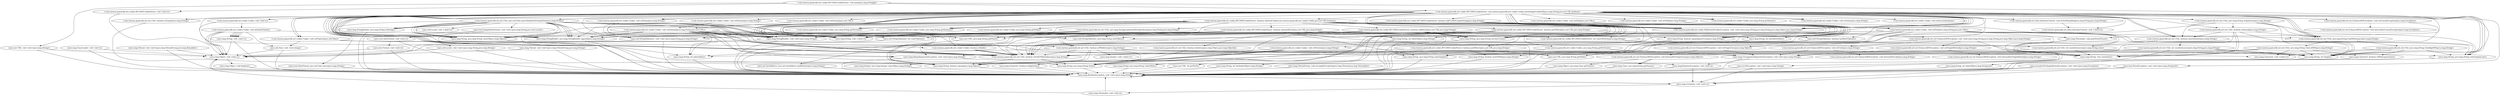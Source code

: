 digraph CallGraph {
"<com.tanwan.gamesdk.net.cookie.RFC2965CookieParser: void main(java.lang.String[])>" -> "<com.tanwan.gamesdk.net.cookie.RFC2965CookieParser: void <init>()>";
"<com.tanwan.gamesdk.net.cookie.RFC2965CookieParser: void main(java.lang.String[])>" -> "<com.tanwan.gamesdk.net.cookie.RFC2965CookieParser: com.tanwan.gamesdk.net.cookie.Cookie parseSingleCookieV0(java.lang.String,java.net.URL,boolean)>";
"<com.tanwan.gamesdk.net.cookie.RFC2965CookieParser: void main(java.lang.String[])>" -> "<java.net.URL: void <init>(java.lang.String)>";
"<java.lang.ThreadGroup: void uncaughtException(java.lang.Thread,java.lang.Throwable)>" -> "<java.lang.RuntimeException: void <init>(java.lang.String)>";
"<java.lang.ClassLoader: void <init>()>" -> "<java.lang.Object: void <init>()>";
"<java.lang.ClassLoader: void <init>()>" -> "<java.lang.RuntimeException: void <init>(java.lang.String)>";
"<java.security.PrivilegedActionException: void <init>(java.lang.Exception)>" -> "<java.lang.Exception: void <init>()>";
"<java.security.PrivilegedActionException: void <init>(java.lang.Exception)>" -> "<java.lang.RuntimeException: void <init>(java.lang.String)>";
"<java.lang.Thread: void <init>(java.lang.ThreadGroup,java.lang.Runnable)>" -> "<java.lang.Object: void <init>()>";
"<java.lang.Thread: void <init>(java.lang.ThreadGroup,java.lang.Runnable)>" -> "<java.lang.RuntimeException: void <init>(java.lang.String)>";
"<java.lang.Thread: void <init>(java.lang.ThreadGroup,java.lang.String)>" -> "<java.lang.Object: void <init>()>";
"<java.lang.Thread: void <init>(java.lang.ThreadGroup,java.lang.String)>" -> "<java.lang.RuntimeException: void <init>(java.lang.String)>";
"<com.tanwan.gamesdk.net.cookie.RFC2965CookieParser: void <init>()>" -> "<java.lang.Object: void <init>()>";
"<com.tanwan.gamesdk.net.cookie.RFC2965CookieParser: com.tanwan.gamesdk.net.cookie.Cookie parseSingleCookieV0(java.lang.String,java.net.URL,boolean)>" -> "<com.tanwan.gamesdk.net.utilss.RuntimeContext: void <clinit>()>";
"<com.tanwan.gamesdk.net.cookie.RFC2965CookieParser: com.tanwan.gamesdk.net.cookie.Cookie parseSingleCookieV0(java.lang.String,java.net.URL,boolean)>" -> "<com.tanwan.gamesdk.net.cookie.RFC2965CookieParser: boolean allowedCookie(com.tanwan.gamesdk.net.cookie.Cookie,java.net.URL,boolean)>";
"<com.tanwan.gamesdk.net.cookie.RFC2965CookieParser: com.tanwan.gamesdk.net.cookie.Cookie parseSingleCookieV0(java.lang.String,java.net.URL,boolean)>" -> "<java.lang.StringBuilder: void <init>(java.lang.String)>";
"<com.tanwan.gamesdk.net.cookie.RFC2965CookieParser: com.tanwan.gamesdk.net.cookie.Cookie parseSingleCookieV0(java.lang.String,java.net.URL,boolean)>" -> "<com.tanwan.gamesdk.net.net.Utils: boolean isNullOrWhiteSpace(java.lang.String)>";
"<com.tanwan.gamesdk.net.cookie.RFC2965CookieParser: com.tanwan.gamesdk.net.cookie.Cookie parseSingleCookieV0(java.lang.String,java.net.URL,boolean)>" -> "<java.text.ParseException: void <init>(java.lang.String,int)>";
"<com.tanwan.gamesdk.net.cookie.RFC2965CookieParser: com.tanwan.gamesdk.net.cookie.Cookie parseSingleCookieV0(java.lang.String,java.net.URL,boolean)>" -> "<com.tanwan.gamesdk.net.cookie.MalformedCookieException: void <init>(java.lang.String,java.lang.String,java.lang.Object,java.lang.String)>";
"<com.tanwan.gamesdk.net.cookie.RFC2965CookieParser: com.tanwan.gamesdk.net.cookie.Cookie parseSingleCookieV0(java.lang.String,java.net.URL,boolean)>" -> "<com.tanwan.gamesdk.net.net.Utils: java.util.Date parseHttpDateStringToDate(java.lang.String)>";
"<com.tanwan.gamesdk.net.cookie.RFC2965CookieParser: com.tanwan.gamesdk.net.cookie.Cookie parseSingleCookieV0(java.lang.String,java.net.URL,boolean)>" -> "<com.tanwan.gamesdk.net.net.Utils: boolean isNullOrWhiteSpace(java.lang.String)>";
"<com.tanwan.gamesdk.net.cookie.RFC2965CookieParser: com.tanwan.gamesdk.net.cookie.Cookie parseSingleCookieV0(java.lang.String,java.net.URL,boolean)>" -> "<com.tanwan.gamesdk.net.net.Utils: boolean isEmpty(java.lang.String)>";
"<com.tanwan.gamesdk.net.cookie.RFC2965CookieParser: com.tanwan.gamesdk.net.cookie.Cookie parseSingleCookieV0(java.lang.String,java.net.URL,boolean)>" -> "<com.tanwan.gamesdk.net.net.Utils: java.lang.String stripQuotes(java.lang.String)>";
"<com.tanwan.gamesdk.net.cookie.RFC2965CookieParser: com.tanwan.gamesdk.net.cookie.Cookie parseSingleCookieV0(java.lang.String,java.net.URL,boolean)>" -> "<com.tanwan.gamesdk.net.net.Utils: boolean isQuoted(java.lang.String)>";
"<com.tanwan.gamesdk.net.cookie.RFC2965CookieParser: com.tanwan.gamesdk.net.cookie.Cookie parseSingleCookieV0(java.lang.String,java.net.URL,boolean)>" -> "<com.tanwan.gamesdk.net.net.Utils: java.lang.String trimWhitespace(java.lang.String)>";
"<com.tanwan.gamesdk.net.cookie.RFC2965CookieParser: com.tanwan.gamesdk.net.cookie.Cookie parseSingleCookieV0(java.lang.String,java.net.URL,boolean)>" -> "<com.tanwan.gamesdk.net.cookie.MalformedCookieException: void <init>(java.lang.String,java.lang.String,java.lang.Object,java.lang.String)>";
"<com.tanwan.gamesdk.net.cookie.RFC2965CookieParser: com.tanwan.gamesdk.net.cookie.Cookie parseSingleCookieV0(java.lang.String,java.net.URL,boolean)>" -> "<com.tanwan.gamesdk.net.net.Utils: boolean isNullOrWhiteSpace(java.lang.String)>";
"<com.tanwan.gamesdk.net.cookie.RFC2965CookieParser: com.tanwan.gamesdk.net.cookie.Cookie parseSingleCookieV0(java.lang.String,java.net.URL,boolean)>" -> "<com.tanwan.gamesdk.net.net.Utils: java.lang.String trimWhitespace(java.lang.String)>";
"<com.tanwan.gamesdk.net.cookie.RFC2965CookieParser: com.tanwan.gamesdk.net.cookie.Cookie parseSingleCookieV0(java.lang.String,java.net.URL,boolean)>" -> "<com.tanwan.gamesdk.net.net.Utils: java.lang.String trimWhitespace(java.lang.String)>";
"<com.tanwan.gamesdk.net.cookie.RFC2965CookieParser: com.tanwan.gamesdk.net.cookie.Cookie parseSingleCookieV0(java.lang.String,java.net.URL,boolean)>" -> "<com.tanwan.gamesdk.net.net.Utils: boolean isNullOrWhiteSpace(java.lang.String)>";
"<com.tanwan.gamesdk.net.cookie.RFC2965CookieParser: com.tanwan.gamesdk.net.cookie.Cookie parseSingleCookieV0(java.lang.String,java.net.URL,boolean)>" -> "<java.lang.StringBuilder: void <init>(java.lang.String)>";
"<com.tanwan.gamesdk.net.cookie.RFC2965CookieParser: com.tanwan.gamesdk.net.cookie.Cookie parseSingleCookieV0(java.lang.String,java.net.URL,boolean)>" -> "<java.lang.String: java.lang.String valueOf(java.lang.Object)>";
"<com.tanwan.gamesdk.net.cookie.RFC2965CookieParser: com.tanwan.gamesdk.net.cookie.Cookie parseSingleCookieV0(java.lang.String,java.net.URL,boolean)>" -> "<com.tanwan.gamesdk.net.net.Utils: boolean matchQuotes(java.lang.String)>";
"<com.tanwan.gamesdk.net.cookie.RFC2965CookieParser: com.tanwan.gamesdk.net.cookie.Cookie parseSingleCookieV0(java.lang.String,java.net.URL,boolean)>" -> "<java.lang.StringBuilder: void <init>(java.lang.String)>";
"<com.tanwan.gamesdk.net.cookie.RFC2965CookieParser: com.tanwan.gamesdk.net.cookie.Cookie parseSingleCookieV0(java.lang.String,java.net.URL,boolean)>" -> "<java.lang.String: java.lang.String valueOf(java.lang.Object)>";
"<com.tanwan.gamesdk.net.cookie.RFC2965CookieParser: com.tanwan.gamesdk.net.cookie.Cookie parseSingleCookieV0(java.lang.String,java.net.URL,boolean)>" -> "<com.tanwan.gamesdk.net.cookie.MalformedCookieException: void <init>(java.lang.String,java.lang.String,java.lang.Object,java.lang.String)>";
"<com.tanwan.gamesdk.net.cookie.RFC2965CookieParser: com.tanwan.gamesdk.net.cookie.Cookie parseSingleCookieV0(java.lang.String,java.net.URL,boolean)>" -> "<com.tanwan.gamesdk.net.cookie.Cookie: void <init>()>";
"<com.tanwan.gamesdk.net.cookie.RFC2965CookieParser: com.tanwan.gamesdk.net.cookie.Cookie parseSingleCookieV0(java.lang.String,java.net.URL,boolean)>" -> "<java.util.StringTokenizer: void <init>(java.lang.String,java.lang.String)>";
"<com.tanwan.gamesdk.net.cookie.RFC2965CookieParser: com.tanwan.gamesdk.net.cookie.Cookie parseSingleCookieV0(java.lang.String,java.net.URL,boolean)>" -> "<com.tanwan.gamesdk.net.cookie.MalformedCookieException: void <init>(java.lang.String,java.lang.String,java.lang.Object,java.lang.String)>";
"<com.tanwan.gamesdk.net.cookie.RFC2965CookieParser: com.tanwan.gamesdk.net.cookie.Cookie parseSingleCookieV0(java.lang.String,java.net.URL,boolean)>" -> "<com.tanwan.gamesdk.net.net.Utils: boolean matchQuotes(java.lang.String)>";
"<com.tanwan.gamesdk.net.cookie.RFC2965CookieParser: com.tanwan.gamesdk.net.cookie.Cookie parseSingleCookieV0(java.lang.String,java.net.URL,boolean)>" -> "<com.tanwan.gamesdk.net.cookie.RFC2965CookieParser: boolean isRFC2965CookieString(java.lang.String)>";
"<com.tanwan.gamesdk.net.cookie.RFC2965CookieParser: com.tanwan.gamesdk.net.cookie.Cookie parseSingleCookieV0(java.lang.String,java.net.URL,boolean)>" -> "<com.tanwan.gamesdk.net.net.Utils: boolean isNullOrWhiteSpace(java.lang.String)>";
"<com.tanwan.gamesdk.net.cookie.RFC2965CookieParser: com.tanwan.gamesdk.net.cookie.Cookie parseSingleCookieV0(java.lang.String,java.net.URL,boolean)>" -> "<com.tanwan.gamesdk.net.utilss.RuntimeContext: void writeDebugMsg(java.lang.String,java.lang.String)>";
"<com.tanwan.gamesdk.net.cookie.RFC2965CookieParser: com.tanwan.gamesdk.net.cookie.Cookie parseSingleCookieV0(java.lang.String,java.net.URL,boolean)>" -> "<java.lang.StringBuilder: void <init>(java.lang.String)>";
"<com.tanwan.gamesdk.net.cookie.RFC2965CookieParser: com.tanwan.gamesdk.net.cookie.Cookie parseSingleCookieV0(java.lang.String,java.net.URL,boolean)>" -> "<java.lang.String: void <clinit>()>";
"<java.net.URL: void <init>(java.lang.String)>" -> "<java.lang.Object: void <init>()>";
"<java.net.URL: void <init>(java.lang.String)>" -> "<java.lang.RuntimeException: void <init>(java.lang.String)>";
"<java.lang.RuntimeException: void <init>(java.lang.String)>" -> "<java.lang.Exception: void <init>()>";
"<java.lang.RuntimeException: void <init>(java.lang.String)>" -> "<java.lang.RuntimeException: void <init>(java.lang.String)>";
"<java.lang.Object: void <init>()>" -> "<java.lang.Object: void finalize()>";
"<java.lang.Object: void <init>()>" -> "<java.lang.RuntimeException: void <init>(java.lang.String)>";
"<java.lang.Exception: void <init>()>" -> "<java.lang.Throwable: void <init>()>";
"<java.lang.Exception: void <init>()>" -> "<java.lang.RuntimeException: void <init>(java.lang.String)>";
"<com.tanwan.gamesdk.net.cookie.RFC2965CookieParser: boolean allowedCookie(com.tanwan.gamesdk.net.cookie.Cookie,java.net.URL,boolean)>" -> "<java.lang.String: void <clinit>()>";
"<com.tanwan.gamesdk.net.cookie.RFC2965CookieParser: boolean allowedCookie(com.tanwan.gamesdk.net.cookie.Cookie,java.net.URL,boolean)>" -> "<com.tanwan.gamesdk.net.cookie.MalformedCookieException: void <init>(java.lang.String,java.lang.String,java.lang.Object,java.lang.String)>";
"<com.tanwan.gamesdk.net.cookie.RFC2965CookieParser: boolean allowedCookie(com.tanwan.gamesdk.net.cookie.Cookie,java.net.URL,boolean)>" -> "<com.tanwan.gamesdk.net.cookie.MalformedCookieException: void <init>(java.lang.String,java.lang.String,java.lang.Object,java.lang.String)>";
"<com.tanwan.gamesdk.net.cookie.RFC2965CookieParser: boolean allowedCookie(com.tanwan.gamesdk.net.cookie.Cookie,java.net.URL,boolean)>" -> "<com.tanwan.gamesdk.net.cookie.RFC2965CookieParser: boolean tailMatch(java.net.URL,java.lang.String)>";
"<com.tanwan.gamesdk.net.cookie.RFC2965CookieParser: boolean allowedCookie(com.tanwan.gamesdk.net.cookie.Cookie,java.net.URL,boolean)>" -> "<com.tanwan.gamesdk.net.cookie.MalformedCookieException: void <init>(java.lang.String,java.lang.String,java.lang.Object,java.lang.String)>";
"<com.tanwan.gamesdk.net.cookie.RFC2965CookieParser: boolean allowedCookie(com.tanwan.gamesdk.net.cookie.Cookie,java.net.URL,boolean)>" -> "<com.tanwan.gamesdk.net.cookie.MalformedCookieException: void <init>(java.lang.String,java.lang.String,java.lang.Object,java.lang.String)>";
"<com.tanwan.gamesdk.net.cookie.RFC2965CookieParser: boolean allowedCookie(com.tanwan.gamesdk.net.cookie.Cookie,java.net.URL,boolean)>" -> "<com.tanwan.gamesdk.net.cookie.MalformedCookieException: void <init>(java.lang.String,java.lang.String,java.lang.Object,java.lang.String)>";
"<com.tanwan.gamesdk.net.cookie.RFC2965CookieParser: boolean allowedCookie(com.tanwan.gamesdk.net.cookie.Cookie,java.net.URL,boolean)>" -> "<com.tanwan.gamesdk.net.cookie.MalformedCookieException: void <init>(java.lang.String,java.lang.String,java.lang.Object,java.lang.String)>";
"<com.tanwan.gamesdk.net.cookie.RFC2965CookieParser: boolean allowedCookie(com.tanwan.gamesdk.net.cookie.Cookie,java.net.URL,boolean)>" -> "<com.tanwan.gamesdk.net.cookie.RFC2965CookieParser: int countTheDots(java.lang.String)>";
"<com.tanwan.gamesdk.net.cookie.RFC2965CookieParser: boolean allowedCookie(com.tanwan.gamesdk.net.cookie.Cookie,java.net.URL,boolean)>" -> "<java.lang.StringBuilder: void <init>(java.lang.String)>";
"<com.tanwan.gamesdk.net.cookie.RFC2965CookieParser: boolean allowedCookie(com.tanwan.gamesdk.net.cookie.Cookie,java.net.URL,boolean)>" -> "<java.lang.String: java.lang.String valueOf(java.lang.Object)>";
"<com.tanwan.gamesdk.net.cookie.RFC2965CookieParser: boolean allowedCookie(com.tanwan.gamesdk.net.cookie.Cookie,java.net.URL,boolean)>" -> "<com.tanwan.gamesdk.net.cookie.RFC2965CookieParser: boolean portMatch(java.net.URL,java.lang.String)>";
"<com.tanwan.gamesdk.net.cookie.RFC2965CookieParser: boolean allowedCookie(com.tanwan.gamesdk.net.cookie.Cookie,java.net.URL,boolean)>" -> "<com.tanwan.gamesdk.net.cookie.RFC2965CookieParser: boolean pathMatch(java.net.URL,java.lang.String)>";
"<com.tanwan.gamesdk.net.cookie.RFC2965CookieParser: boolean allowedCookie(com.tanwan.gamesdk.net.cookie.Cookie,java.net.URL,boolean)>" -> "<com.tanwan.gamesdk.net.cookie.RFC2965CookieParser: boolean domainMatch(java.net.URL,java.lang.String)>";
"<com.tanwan.gamesdk.net.cookie.RFC2965CookieParser: boolean allowedCookie(com.tanwan.gamesdk.net.cookie.Cookie,java.net.URL,boolean)>" -> "<com.tanwan.gamesdk.net.cookie.MalformedCookieException: void <init>(java.lang.String,java.lang.String,java.lang.Object,java.lang.String)>";
"<com.tanwan.gamesdk.net.cookie.RFC2965CookieParser: boolean allowedCookie(com.tanwan.gamesdk.net.cookie.Cookie,java.net.URL,boolean)>" -> "<java.lang.IllegalArgumentException: void <init>(java.lang.String)>";
"<java.lang.StringBuilder: void <init>(java.lang.String)>" -> "<java.lang.Object: void <init>()>";
"<java.lang.StringBuilder: void <init>(java.lang.String)>" -> "<java.lang.RuntimeException: void <init>(java.lang.String)>";
"<java.text.ParseException: void <init>(java.lang.String,int)>" -> "<java.lang.Exception: void <init>()>";
"<java.text.ParseException: void <init>(java.lang.String,int)>" -> "<java.lang.RuntimeException: void <init>(java.lang.String)>";
"<com.tanwan.gamesdk.net.cookie.MalformedCookieException: void <init>(java.lang.String,java.lang.String,java.lang.Object,java.lang.String)>" -> "<com.tanwan.gamesdk.net.net.EnhancedIOException: void <init>(java.lang.String,java.lang.String,java.lang.Object,java.lang.String)>";
"<com.tanwan.gamesdk.net.net.Utils: java.util.Date parseHttpDateStringToDate(java.lang.String)>" -> "<java.util.Locale: void <clinit>()>";
"<com.tanwan.gamesdk.net.net.Utils: java.util.Date parseHttpDateStringToDate(java.lang.String)>" -> "<java.lang.StringBuilder: void <init>(java.lang.String)>";
"<com.tanwan.gamesdk.net.net.Utils: java.util.Date parseHttpDateStringToDate(java.lang.String)>" -> "<java.lang.String: java.lang.String valueOf(java.lang.Object)>";
"<com.tanwan.gamesdk.net.net.Utils: java.util.Date parseHttpDateStringToDate(java.lang.String)>" -> "<java.lang.StringBuilder: void <init>(java.lang.String)>";
"<com.tanwan.gamesdk.net.net.Utils: java.util.Date parseHttpDateStringToDate(java.lang.String)>" -> "<java.lang.String: java.lang.String valueOf(java.lang.Object)>";
"<com.tanwan.gamesdk.net.net.Utils: java.util.Date parseHttpDateStringToDate(java.lang.String)>" -> "<java.lang.StringBuilder: void <init>(java.lang.String)>";
"<com.tanwan.gamesdk.net.net.Utils: java.util.Date parseHttpDateStringToDate(java.lang.String)>" -> "<java.lang.String: java.lang.String valueOf(java.lang.Object)>";
"<com.tanwan.gamesdk.net.net.Utils: java.util.Date parseHttpDateStringToDate(java.lang.String)>" -> "<java.text.SimpleDateFormat: void <init>(java.lang.String,java.util.Locale)>";
"<com.tanwan.gamesdk.net.net.Utils: java.util.Date parseHttpDateStringToDate(java.lang.String)>" -> "<java.util.Locale: void <init>(java.lang.String,java.lang.String)>";
"<com.tanwan.gamesdk.net.net.Utils: java.util.Date parseHttpDateStringToDate(java.lang.String)>" -> "<java.util.StringTokenizer: void <init>(java.lang.String,java.lang.String)>";
"<com.tanwan.gamesdk.net.net.Utils: java.util.Date parseHttpDateStringToDate(java.lang.String)>" -> "<java.lang.String: void <clinit>()>";
"<com.tanwan.gamesdk.net.net.Utils: java.util.Date parseHttpDateStringToDate(java.lang.String)>" -> "<java.lang.String: void <clinit>()>";
"<com.tanwan.gamesdk.net.net.Utils: java.util.Date parseHttpDateStringToDate(java.lang.String)>" -> "<java.lang.String: void <clinit>()>";
"<com.tanwan.gamesdk.net.net.Utils: java.lang.String stripQuotes(java.lang.String)>" -> "<com.tanwan.gamesdk.net.net.Utils: boolean isNullOrWhiteSpace(java.lang.String)>";
"<com.tanwan.gamesdk.net.net.Utils: java.lang.String stripQuotes(java.lang.String)>" -> "<com.tanwan.gamesdk.net.net.Utils: boolean isQuoted(java.lang.String)>";
"<com.tanwan.gamesdk.net.net.Utils: java.lang.String stripQuotes(java.lang.String)>" -> "<com.tanwan.gamesdk.net.net.Utils: java.lang.String trimWhitespace(java.lang.String)>";
"<com.tanwan.gamesdk.net.net.Utils: java.lang.String stripQuotes(java.lang.String)>" -> "<com.tanwan.gamesdk.net.net.Utils: boolean matchQuotes(java.lang.String)>";
"<com.tanwan.gamesdk.net.net.Utils: boolean isQuoted(java.lang.String)>" -> "<com.tanwan.gamesdk.net.net.Utils: boolean isNullOrWhiteSpace(java.lang.String)>";
"<com.tanwan.gamesdk.net.net.Utils: boolean isQuoted(java.lang.String)>" -> "<com.tanwan.gamesdk.net.net.Utils: java.lang.String trimWhitespace(java.lang.String)>";
"<com.tanwan.gamesdk.net.net.Utils: boolean isQuoted(java.lang.String)>" -> "<com.tanwan.gamesdk.net.net.Utils: boolean matchQuotes(java.lang.String)>";
"<com.tanwan.gamesdk.net.net.Utils: java.lang.String trimWhitespace(java.lang.String)>" -> "<com.tanwan.gamesdk.net.net.Utils: java.lang.String trimLeftWS(java.lang.String)>";
"<com.tanwan.gamesdk.net.net.Utils: java.lang.String trimWhitespace(java.lang.String)>" -> "<com.tanwan.gamesdk.net.net.Utils: java.lang.String trimRightWS(java.lang.String)>";
"<java.lang.String: java.lang.String valueOf(java.lang.Object)>" -> "<java.lang.RuntimeException: void <init>(java.lang.String)>";
"<com.tanwan.gamesdk.net.net.Utils: boolean matchQuotes(java.lang.String)>" -> "<com.tanwan.gamesdk.net.net.Utils: int countInstances(java.lang.String,char)>";
"<com.tanwan.gamesdk.net.net.Utils: boolean matchQuotes(java.lang.String)>" -> "<com.tanwan.gamesdk.net.net.Utils: int countInstances(java.lang.String,java.lang.String)>";
"<com.tanwan.gamesdk.net.cookie.Cookie: void <init>()>" -> "<java.lang.Object: void <init>()>";
"<com.tanwan.gamesdk.net.cookie.Cookie: void <init>()>" -> "<com.tanwan.gamesdk.net.cookie.Cookie: void initializeFields()>";
"<java.util.StringTokenizer: void <init>(java.lang.String,java.lang.String)>" -> "<java.lang.Object: void <init>()>";
"<java.util.StringTokenizer: void <init>(java.lang.String,java.lang.String)>" -> "<java.lang.RuntimeException: void <init>(java.lang.String)>";
"<com.tanwan.gamesdk.net.cookie.RFC2965CookieParser: boolean isRFC2965CookieString(java.lang.String)>" -> "<com.tanwan.gamesdk.net.net.Utils: java.lang.String[] delimitedStringToArray(java.lang.String,java.lang.String)>";
"<com.tanwan.gamesdk.net.cookie.RFC2965CookieParser: boolean isRFC2965CookieString(java.lang.String)>" -> "<com.tanwan.gamesdk.net.net.Utils: java.lang.String trimWhitespace(java.lang.String)>";
"<com.tanwan.gamesdk.net.cookie.RFC2965CookieParser: boolean isRFC2965CookieString(java.lang.String)>" -> "<com.tanwan.gamesdk.net.cookie.MalformedCookieException: void <init>(java.lang.String,java.lang.String,java.lang.Object,java.lang.String)>";
"<com.tanwan.gamesdk.net.utilss.RuntimeContext: void writeDebugMsg(java.lang.String,java.lang.String)>" -> "<com.tanwan.gamesdk.net.utilss.RuntimeContext: void <clinit>()>";
"<java.lang.Object: void finalize()>" -> "<java.lang.RuntimeException: void <init>(java.lang.String)>";
"<java.lang.Throwable: void <init>()>" -> "<java.lang.Object: void <init>()>";
"<java.lang.Throwable: void <init>()>" -> "<java.lang.RuntimeException: void <init>(java.lang.String)>";
"<com.tanwan.gamesdk.net.cookie.RFC2965CookieParser: boolean tailMatch(java.net.URL,java.lang.String)>" -> "<java.lang.String: void <clinit>()>";
"<com.tanwan.gamesdk.net.cookie.RFC2965CookieParser: boolean tailMatch(java.net.URL,java.lang.String)>" -> "<com.tanwan.gamesdk.net.net.Utils: boolean isInArray(java.lang.Object,java.lang.Object[])>";
"<com.tanwan.gamesdk.net.cookie.RFC2965CookieParser: boolean tailMatch(java.net.URL,java.lang.String)>" -> "<com.tanwan.gamesdk.net.cookie.RFC2965CookieParser: int countTheDots(java.lang.String)>";
"<com.tanwan.gamesdk.net.cookie.RFC2965CookieParser: boolean tailMatch(java.net.URL,java.lang.String)>" -> "<java.lang.StringBuilder: void <init>(java.lang.String)>";
"<com.tanwan.gamesdk.net.cookie.RFC2965CookieParser: boolean tailMatch(java.net.URL,java.lang.String)>" -> "<java.lang.String: java.lang.String valueOf(java.lang.Object)>";
"<com.tanwan.gamesdk.net.cookie.RFC2965CookieParser: boolean tailMatch(java.net.URL,java.lang.String)>" -> "<com.tanwan.gamesdk.net.net.Utils: boolean isNullOrWhiteSpace(java.lang.String)>";
"<com.tanwan.gamesdk.net.cookie.RFC2965CookieParser: boolean tailMatch(java.net.URL,java.lang.String)>" -> "<java.lang.String: void <clinit>()>";
"<com.tanwan.gamesdk.net.cookie.RFC2965CookieParser: int countTheDots(java.lang.String)>" -> "<com.tanwan.gamesdk.net.net.Utils: int countInstances(java.lang.String,char)>";
"<com.tanwan.gamesdk.net.cookie.RFC2965CookieParser: boolean portMatch(java.net.URL,java.lang.String)>" -> "<java.lang.String: void <clinit>()>";
"<com.tanwan.gamesdk.net.cookie.RFC2965CookieParser: boolean portMatch(java.net.URL,java.lang.String)>" -> "<java.util.StringTokenizer: void <init>(java.lang.String,java.lang.String)>";
"<com.tanwan.gamesdk.net.cookie.RFC2965CookieParser: boolean portMatch(java.net.URL,java.lang.String)>" -> "<com.tanwan.gamesdk.net.net.Utils: boolean isNullOrWhiteSpace(java.lang.String)>";
"<com.tanwan.gamesdk.net.cookie.RFC2965CookieParser: boolean portMatch(java.net.URL,java.lang.String)>" -> "<java.lang.String: java.lang.String valueOf(int)>";
"<com.tanwan.gamesdk.net.cookie.RFC2965CookieParser: boolean pathMatch(java.net.URL,java.lang.String)>" -> "<com.tanwan.gamesdk.net.net.Utils: boolean isNullOrWhiteSpace(java.lang.String)>";
"<com.tanwan.gamesdk.net.cookie.RFC2965CookieParser: boolean domainMatch(java.net.URL,java.lang.String)>" -> "<java.lang.String: void <clinit>()>";
"<com.tanwan.gamesdk.net.cookie.RFC2965CookieParser: boolean domainMatch(java.net.URL,java.lang.String)>" -> "<java.net.InetAddress: java.net.InetAddress getByName(java.lang.String)>";
"<com.tanwan.gamesdk.net.cookie.RFC2965CookieParser: boolean domainMatch(java.net.URL,java.lang.String)>" -> "<com.tanwan.gamesdk.net.net.Utils: boolean isIPAddress(java.lang.String)>";
"<com.tanwan.gamesdk.net.cookie.RFC2965CookieParser: boolean domainMatch(java.net.URL,java.lang.String)>" -> "<com.tanwan.gamesdk.net.net.Utils: boolean isIPAddress(java.lang.String)>";
"<com.tanwan.gamesdk.net.cookie.RFC2965CookieParser: boolean domainMatch(java.net.URL,java.lang.String)>" -> "<java.lang.StringBuilder: void <init>(java.lang.String)>";
"<com.tanwan.gamesdk.net.cookie.RFC2965CookieParser: boolean domainMatch(java.net.URL,java.lang.String)>" -> "<java.lang.String: java.lang.String valueOf(java.lang.Object)>";
"<com.tanwan.gamesdk.net.cookie.RFC2965CookieParser: boolean domainMatch(java.net.URL,java.lang.String)>" -> "<com.tanwan.gamesdk.net.net.Utils: boolean isNullOrWhiteSpace(java.lang.String)>";
"<java.lang.IllegalArgumentException: void <init>(java.lang.String)>" -> "<java.lang.RuntimeException: void <init>()>";
"<java.lang.IllegalArgumentException: void <init>(java.lang.String)>" -> "<java.lang.RuntimeException: void <init>(java.lang.String)>";
"<com.tanwan.gamesdk.net.net.EnhancedIOException: void <init>(java.lang.String,java.lang.String,java.lang.Object,java.lang.String)>" -> "<java.io.IOException: void <init>(java.lang.String)>";
"<java.text.SimpleDateFormat: void <init>(java.lang.String,java.util.Locale)>" -> "<java.text.DateFormat: void <init>()>";
"<java.text.SimpleDateFormat: void <init>(java.lang.String,java.util.Locale)>" -> "<java.lang.RuntimeException: void <init>(java.lang.String)>";
"<java.util.Locale: void <init>(java.lang.String,java.lang.String)>" -> "<java.lang.Object: void <init>()>";
"<java.util.Locale: void <init>(java.lang.String,java.lang.String)>" -> "<java.lang.RuntimeException: void <init>(java.lang.String)>";
"<com.tanwan.gamesdk.net.net.Utils: java.lang.String trimLeftWS(java.lang.String)>" -> "<java.lang.Character: void <clinit>()>";
"<com.tanwan.gamesdk.net.net.Utils: java.lang.String trimLeftWS(java.lang.String)>" -> "<java.lang.Character: boolean isWhitespace(char)>";
"<com.tanwan.gamesdk.net.net.Utils: java.lang.String trimRightWS(java.lang.String)>" -> "<java.lang.Character: void <clinit>()>";
"<com.tanwan.gamesdk.net.net.Utils: java.lang.String trimRightWS(java.lang.String)>" -> "<java.lang.Character: boolean isWhitespace(char)>";
"<com.tanwan.gamesdk.net.net.Utils: int countInstances(java.lang.String,char)>" -> "<com.tanwan.gamesdk.net.net.Utils: boolean isNullOrWhiteSpace(java.lang.String)>";
"<com.tanwan.gamesdk.net.net.Utils: int countInstances(java.lang.String,java.lang.String)>" -> "<com.tanwan.gamesdk.net.net.Utils: boolean isNullOrWhiteSpace(java.lang.String)>";
"<com.tanwan.gamesdk.net.net.Utils: int countInstances(java.lang.String,java.lang.String)>" -> "<com.tanwan.gamesdk.net.net.Utils: boolean isNullOrWhiteSpace(java.lang.String)>";
"<com.tanwan.gamesdk.net.cookie.Cookie: void initializeFields()>" -> "<java.lang.String: void <clinit>()>";
"<com.tanwan.gamesdk.net.cookie.Cookie: void initializeFields()>" -> "<java.lang.Object: void <init>()>";
"<com.tanwan.gamesdk.net.cookie.Cookie: void initializeFields()>" -> "<java.lang.Object: void <init>()>";
"<com.tanwan.gamesdk.net.cookie.Cookie: void initializeFields()>" -> "<java.lang.Object: void <init>()>";
"<com.tanwan.gamesdk.net.cookie.Cookie: void initializeFields()>" -> "<java.util.Date: void <init>(long)>";
"<com.tanwan.gamesdk.net.cookie.Cookie: void initializeFields()>" -> "<java.lang.String: void <init>()>";
"<com.tanwan.gamesdk.net.cookie.Cookie: void initializeFields()>" -> "<java.lang.String: void <init>()>";
"<com.tanwan.gamesdk.net.cookie.Cookie: void initializeFields()>" -> "<java.lang.String: void <init>()>";
"<com.tanwan.gamesdk.net.cookie.Cookie: void initializeFields()>" -> "<java.lang.String: void <init>()>";
"<com.tanwan.gamesdk.net.cookie.Cookie: void initializeFields()>" -> "<java.lang.String: void <init>()>";
"<com.tanwan.gamesdk.net.cookie.Cookie: void initializeFields()>" -> "<java.lang.String: void <init>()>";
"<com.tanwan.gamesdk.net.net.Utils: java.lang.String[] delimitedStringToArray(java.lang.String,java.lang.String)>" -> "<java.lang.String: void <clinit>()>";
"<com.tanwan.gamesdk.net.net.Utils: java.lang.String[] delimitedStringToArray(java.lang.String,java.lang.String)>" -> "<java.util.StringTokenizer: void <init>(java.lang.String,java.lang.String)>";
"<com.tanwan.gamesdk.net.net.Utils: java.lang.String[] delimitedStringToArray(java.lang.String,java.lang.String)>" -> "<com.tanwan.gamesdk.net.net.Utils: boolean isNullOrWhiteSpace(java.lang.String)>";
"<java.lang.String: java.lang.String valueOf(int)>" -> "<java.lang.RuntimeException: void <init>(java.lang.String)>";
"<java.net.InetAddress: java.net.InetAddress getByName(java.lang.String)>" -> "<java.lang.RuntimeException: void <init>(java.lang.String)>";
"<com.tanwan.gamesdk.net.net.Utils: boolean isIPAddress(java.lang.String)>" -> "<java.lang.Character: void <clinit>()>";
"<com.tanwan.gamesdk.net.net.Utils: boolean isIPAddress(java.lang.String)>" -> "<java.lang.Integer: java.lang.Integer valueOf(java.lang.String)>";
"<com.tanwan.gamesdk.net.net.Utils: boolean isIPAddress(java.lang.String)>" -> "<java.lang.Character: boolean isDigit(char)>";
"<com.tanwan.gamesdk.net.net.Utils: boolean isIPAddress(java.lang.String)>" -> "<com.tanwan.gamesdk.net.net.Utils: boolean isNullOrWhiteSpace(java.lang.String)>";
"<com.tanwan.gamesdk.net.net.Utils: boolean isIPAddress(java.lang.String)>" -> "<java.lang.Integer: void <clinit>()>";
"<java.lang.RuntimeException: void <init>()>" -> "<java.lang.Exception: void <init>()>";
"<java.lang.RuntimeException: void <init>()>" -> "<java.lang.RuntimeException: void <init>(java.lang.String)>";
"<java.io.IOException: void <init>(java.lang.String)>" -> "<java.lang.Exception: void <init>()>";
"<java.io.IOException: void <init>(java.lang.String)>" -> "<java.lang.RuntimeException: void <init>(java.lang.String)>";
"<java.text.DateFormat: void <init>()>" -> "<java.text.Format: void <init>()>";
"<java.text.DateFormat: void <init>()>" -> "<java.lang.RuntimeException: void <init>(java.lang.String)>";
"<java.lang.Character: boolean isWhitespace(char)>" -> "<java.lang.RuntimeException: void <init>(java.lang.String)>";
"<java.util.Date: void <init>(long)>" -> "<java.lang.Object: void <init>()>";
"<java.util.Date: void <init>(long)>" -> "<java.lang.RuntimeException: void <init>(java.lang.String)>";
"<java.lang.String: void <init>()>" -> "<java.lang.Object: void <init>()>";
"<java.lang.String: void <init>()>" -> "<java.lang.RuntimeException: void <init>(java.lang.String)>";
"<java.lang.Integer: java.lang.Integer valueOf(java.lang.String)>" -> "<java.lang.RuntimeException: void <init>(java.lang.String)>";
"<java.lang.Character: boolean isDigit(char)>" -> "<java.lang.RuntimeException: void <init>(java.lang.String)>";
"<java.text.Format: void <init>()>" -> "<java.lang.Object: void <init>()>";
"<java.text.Format: void <init>()>" -> "<java.lang.RuntimeException: void <init>(java.lang.String)>";
"<com.tanwan.gamesdk.net.net.Utils: java.lang.String[] delimitedStringToArray(java.lang.String,java.lang.String)>" -> "<java.util.StringTokenizer: int countTokens()>";
"<com.tanwan.gamesdk.net.net.Utils: java.lang.String[] delimitedStringToArray(java.lang.String,java.lang.String)>" -> "<java.util.StringTokenizer: java.lang.String nextToken()>";
"<java.util.StringTokenizer: int countTokens()>" -> "<java.lang.RuntimeException: void <init>(java.lang.String)>";
"<java.util.StringTokenizer: java.lang.String nextToken()>" -> "<java.lang.RuntimeException: void <init>(java.lang.String)>";
"<com.tanwan.gamesdk.net.cookie.RFC2965CookieParser: boolean domainMatch(java.net.URL,java.lang.String)>" -> "<java.lang.StringBuilder: java.lang.StringBuilder append(java.lang.String)>";
"<java.lang.StringBuilder: java.lang.StringBuilder append(java.lang.String)>" -> "<java.lang.RuntimeException: void <init>(java.lang.String)>";
"<com.tanwan.gamesdk.net.cookie.RFC2965CookieParser: boolean portMatch(java.net.URL,java.lang.String)>" -> "<java.util.StringTokenizer: boolean hasMoreTokens()>";
"<com.tanwan.gamesdk.net.cookie.RFC2965CookieParser: boolean portMatch(java.net.URL,java.lang.String)>" -> "<java.util.StringTokenizer: java.lang.String nextToken()>";
"<java.util.StringTokenizer: boolean hasMoreTokens()>" -> "<java.lang.RuntimeException: void <init>(java.lang.String)>";
"<com.tanwan.gamesdk.net.net.Utils: boolean isInArray(java.lang.Object,java.lang.Object[])>" -> "<java.lang.String: boolean equals(java.lang.Object)>";
"<java.lang.String: boolean equals(java.lang.Object)>" -> "<java.lang.RuntimeException: void <init>(java.lang.String)>";
"<com.tanwan.gamesdk.net.cookie.RFC2965CookieParser: boolean tailMatch(java.net.URL,java.lang.String)>" -> "<java.lang.StringBuilder: java.lang.StringBuilder append(java.lang.String)>";
"<com.tanwan.gamesdk.net.net.Utils: java.util.Date parseHttpDateStringToDate(java.lang.String)>" -> "<java.lang.StringBuilder: java.lang.StringBuilder append(java.lang.String)>";
"<com.tanwan.gamesdk.net.net.Utils: java.util.Date parseHttpDateStringToDate(java.lang.String)>" -> "<java.lang.StringBuilder: java.lang.String toString()>";
"<com.tanwan.gamesdk.net.net.Utils: java.util.Date parseHttpDateStringToDate(java.lang.String)>" -> "<java.lang.StringBuilder: java.lang.StringBuilder append(java.lang.String)>";
"<com.tanwan.gamesdk.net.net.Utils: java.util.Date parseHttpDateStringToDate(java.lang.String)>" -> "<java.lang.StringBuilder: java.lang.String toString()>";
"<com.tanwan.gamesdk.net.net.Utils: java.util.Date parseHttpDateStringToDate(java.lang.String)>" -> "<java.lang.StringBuilder: java.lang.StringBuilder append(java.lang.String)>";
"<com.tanwan.gamesdk.net.net.Utils: java.util.Date parseHttpDateStringToDate(java.lang.String)>" -> "<java.lang.StringBuilder: java.lang.String toString()>";
"<java.lang.StringBuilder: java.lang.String toString()>" -> "<java.lang.RuntimeException: void <init>(java.lang.String)>";
"<com.tanwan.gamesdk.net.net.Utils: java.util.Date parseHttpDateStringToDate(java.lang.String)>" -> "<java.text.DateFormat: java.util.Date parse(java.lang.String)>";
"<java.text.DateFormat: java.util.Date parse(java.lang.String)>" -> "<java.lang.RuntimeException: void <init>(java.lang.String)>";
"<com.tanwan.gamesdk.net.net.Utils: java.util.Date parseHttpDateStringToDate(java.lang.String)>" -> "<java.util.StringTokenizer: int countTokens()>";
"<com.tanwan.gamesdk.net.net.Utils: java.util.Date parseHttpDateStringToDate(java.lang.String)>" -> "<java.util.StringTokenizer: java.lang.String nextToken()>";
"<com.tanwan.gamesdk.net.net.Utils: java.util.Date parseHttpDateStringToDate(java.lang.String)>" -> "<java.util.StringTokenizer: java.lang.String nextToken()>";
"<com.tanwan.gamesdk.net.cookie.RFC2965CookieParser: boolean allowedCookie(com.tanwan.gamesdk.net.cookie.Cookie,java.net.URL,boolean)>" -> "<java.lang.StringBuilder: java.lang.StringBuilder append(java.lang.String)>";
"<com.tanwan.gamesdk.net.cookie.RFC2965CookieParser: boolean pathMatch(java.net.URL,java.lang.String)>" -> "<java.lang.String: boolean equals(java.lang.Object)>";
"<com.tanwan.gamesdk.net.cookie.RFC2965CookieParser: boolean pathMatch(java.net.URL,java.lang.String)>" -> "<java.lang.String: boolean startsWith(java.lang.String)>";
"<java.lang.String: boolean startsWith(java.lang.String)>" -> "<java.lang.RuntimeException: void <init>(java.lang.String)>";
"<com.tanwan.gamesdk.net.cookie.RFC2965CookieParser: boolean allowedCookie(com.tanwan.gamesdk.net.cookie.Cookie,java.net.URL,boolean)>" -> "<java.lang.String: boolean equals(java.lang.Object)>";
"<com.tanwan.gamesdk.net.cookie.RFC2965CookieParser: boolean allowedCookie(com.tanwan.gamesdk.net.cookie.Cookie,java.net.URL,boolean)>" -> "<java.lang.String: java.lang.String toLowerCase()>";
"<com.tanwan.gamesdk.net.cookie.RFC2965CookieParser: boolean allowedCookie(com.tanwan.gamesdk.net.cookie.Cookie,java.net.URL,boolean)>" -> "<java.lang.String: java.lang.String trim()>";
"<com.tanwan.gamesdk.net.cookie.RFC2965CookieParser: boolean allowedCookie(com.tanwan.gamesdk.net.cookie.Cookie,java.net.URL,boolean)>" -> "<java.lang.String: int lastIndexOf(java.lang.String)>";
"<com.tanwan.gamesdk.net.cookie.RFC2965CookieParser: boolean allowedCookie(com.tanwan.gamesdk.net.cookie.Cookie,java.net.URL,boolean)>" -> "<java.lang.String: java.lang.String substring(int,int)>";
"<com.tanwan.gamesdk.net.cookie.RFC2965CookieParser: boolean allowedCookie(com.tanwan.gamesdk.net.cookie.Cookie,java.net.URL,boolean)>" -> "<java.lang.String: boolean equals(java.lang.Object)>";
"<java.lang.String: java.lang.String toLowerCase()>" -> "<java.lang.RuntimeException: void <init>(java.lang.String)>";
"<java.lang.String: java.lang.String trim()>" -> "<java.lang.RuntimeException: void <init>(java.lang.String)>";
"<java.lang.String: int lastIndexOf(java.lang.String)>" -> "<java.lang.RuntimeException: void <init>(java.lang.String)>";
"<java.lang.String: java.lang.String substring(int,int)>" -> "<java.lang.RuntimeException: void <init>(java.lang.String)>";
"<com.tanwan.gamesdk.net.cookie.RFC2965CookieParser: boolean tailMatch(java.net.URL,java.lang.String)>" -> "<java.lang.String: java.lang.String toLowerCase()>";
"<com.tanwan.gamesdk.net.cookie.RFC2965CookieParser: boolean tailMatch(java.net.URL,java.lang.String)>" -> "<java.lang.String: int lastIndexOf(int)>";
"<com.tanwan.gamesdk.net.cookie.RFC2965CookieParser: boolean tailMatch(java.net.URL,java.lang.String)>" -> "<java.lang.String: java.lang.String substring(int)>";
"<com.tanwan.gamesdk.net.cookie.RFC2965CookieParser: boolean tailMatch(java.net.URL,java.lang.String)>" -> "<java.lang.String: java.lang.String toLowerCase()>";
"<com.tanwan.gamesdk.net.cookie.RFC2965CookieParser: boolean tailMatch(java.net.URL,java.lang.String)>" -> "<java.lang.String: java.lang.String toLowerCase()>";
"<java.lang.String: int lastIndexOf(int)>" -> "<java.lang.RuntimeException: void <init>(java.lang.String)>";
"<java.lang.String: java.lang.String substring(int)>" -> "<java.lang.RuntimeException: void <init>(java.lang.String)>";
"<com.tanwan.gamesdk.net.cookie.RFC2965CookieParser: boolean portMatch(java.net.URL,java.lang.String)>" -> "<java.lang.String: java.lang.String trim()>";
"<com.tanwan.gamesdk.net.cookie.RFC2965CookieParser: boolean domainMatch(java.net.URL,java.lang.String)>" -> "<java.lang.String: boolean equals(java.lang.Object)>";
"<com.tanwan.gamesdk.net.cookie.RFC2965CookieParser: boolean domainMatch(java.net.URL,java.lang.String)>" -> "<java.lang.String: char charAt(int)>";
"<com.tanwan.gamesdk.net.cookie.RFC2965CookieParser: boolean domainMatch(java.net.URL,java.lang.String)>" -> "<java.lang.String: java.lang.String substring(int)>";
"<com.tanwan.gamesdk.net.cookie.RFC2965CookieParser: boolean domainMatch(java.net.URL,java.lang.String)>" -> "<java.lang.String: int indexOf(java.lang.String)>";
"<com.tanwan.gamesdk.net.cookie.RFC2965CookieParser: boolean domainMatch(java.net.URL,java.lang.String)>" -> "<java.lang.String: boolean equalsIgnoreCase(java.lang.String)>";
"<com.tanwan.gamesdk.net.cookie.RFC2965CookieParser: boolean domainMatch(java.net.URL,java.lang.String)>" -> "<java.lang.String: java.lang.String toLowerCase()>";
"<java.lang.String: int indexOf(java.lang.String)>" -> "<java.lang.RuntimeException: void <init>(java.lang.String)>";
"<java.lang.String: boolean equalsIgnoreCase(java.lang.String)>" -> "<java.lang.RuntimeException: void <init>(java.lang.String)>";
"<com.tanwan.gamesdk.net.net.Utils: boolean isIPAddress(java.lang.String)>" -> "<java.lang.String: int indexOf(int)>";
"<com.tanwan.gamesdk.net.net.Utils: boolean isIPAddress(java.lang.String)>" -> "<java.lang.String: java.lang.String trim()>";
"<com.tanwan.gamesdk.net.net.Utils: boolean isIPAddress(java.lang.String)>" -> "<java.lang.String: int length()>";
"<com.tanwan.gamesdk.net.net.Utils: boolean isIPAddress(java.lang.String)>" -> "<java.lang.String: int length()>";
"<com.tanwan.gamesdk.net.net.Utils: boolean isIPAddress(java.lang.String)>" -> "<java.lang.String: char charAt(int)>";
"<com.tanwan.gamesdk.net.net.Utils: boolean isIPAddress(java.lang.String)>" -> "<java.lang.String: java.lang.String substring(int,int)>";
"<java.lang.String: int indexOf(int)>" -> "<java.lang.RuntimeException: void <init>(java.lang.String)>";
"<java.lang.String: int length()>" -> "<java.lang.RuntimeException: void <init>(java.lang.String)>";
"<com.tanwan.gamesdk.net.net.Utils: int countInstances(java.lang.String,java.lang.String)>" -> "<java.lang.String: int length()>";
"<com.tanwan.gamesdk.net.net.Utils: boolean isNullOrWhiteSpace(java.lang.String)>" -> "<java.lang.String: boolean equals(java.lang.Object)>";
"<com.tanwan.gamesdk.net.cookie.RFC2965CookieParser: com.tanwan.gamesdk.net.cookie.Cookie parseSingleCookieV0(java.lang.String,java.net.URL,boolean)>" -> "<com.tanwan.gamesdk.net.cookie.Cookie: void setDomain(java.net.URL)>";
"<com.tanwan.gamesdk.net.cookie.RFC2965CookieParser: com.tanwan.gamesdk.net.cookie.Cookie parseSingleCookieV0(java.lang.String,java.net.URL,boolean)>" -> "<com.tanwan.gamesdk.net.cookie.Cookie: void setPath(java.net.URL)>";
"<com.tanwan.gamesdk.net.cookie.RFC2965CookieParser: com.tanwan.gamesdk.net.cookie.Cookie parseSingleCookieV0(java.lang.String,java.net.URL,boolean)>" -> "<com.tanwan.gamesdk.net.cookie.Cookie: void setVersion(java.lang.String)>";
"<com.tanwan.gamesdk.net.cookie.RFC2965CookieParser: com.tanwan.gamesdk.net.cookie.Cookie parseSingleCookieV0(java.lang.String,java.net.URL,boolean)>" -> "<com.tanwan.gamesdk.net.cookie.Cookie: void setExpires(java.util.Date)>";
"<com.tanwan.gamesdk.net.cookie.RFC2965CookieParser: com.tanwan.gamesdk.net.cookie.Cookie parseSingleCookieV0(java.lang.String,java.net.URL,boolean)>" -> "<com.tanwan.gamesdk.net.cookie.Cookie: boolean isValid()>";
"<com.tanwan.gamesdk.net.cookie.RFC2965CookieParser: com.tanwan.gamesdk.net.cookie.Cookie parseSingleCookieV0(java.lang.String,java.net.URL,boolean)>" -> "<com.tanwan.gamesdk.net.cookie.Cookie: java.lang.String getName()>";
"<com.tanwan.gamesdk.net.cookie.RFC2965CookieParser: com.tanwan.gamesdk.net.cookie.Cookie parseSingleCookieV0(java.lang.String,java.net.URL,boolean)>" -> "<com.tanwan.gamesdk.net.cookie.Cookie: void setName(java.lang.String)>";
"<com.tanwan.gamesdk.net.cookie.RFC2965CookieParser: com.tanwan.gamesdk.net.cookie.Cookie parseSingleCookieV0(java.lang.String,java.net.URL,boolean)>" -> "<com.tanwan.gamesdk.net.cookie.Cookie: void setValue(java.lang.String)>";
"<com.tanwan.gamesdk.net.cookie.RFC2965CookieParser: com.tanwan.gamesdk.net.cookie.Cookie parseSingleCookieV0(java.lang.String,java.net.URL,boolean)>" -> "<com.tanwan.gamesdk.net.cookie.Cookie: void setSecure(boolean)>";
"<com.tanwan.gamesdk.net.cookie.RFC2965CookieParser: com.tanwan.gamesdk.net.cookie.Cookie parseSingleCookieV0(java.lang.String,java.net.URL,boolean)>" -> "<com.tanwan.gamesdk.net.cookie.Cookie: void setDomain(java.lang.String)>";
"<com.tanwan.gamesdk.net.cookie.RFC2965CookieParser: com.tanwan.gamesdk.net.cookie.Cookie parseSingleCookieV0(java.lang.String,java.net.URL,boolean)>" -> "<com.tanwan.gamesdk.net.cookie.Cookie: void setPath(java.lang.String)>";
"<com.tanwan.gamesdk.net.cookie.RFC2965CookieParser: com.tanwan.gamesdk.net.cookie.Cookie parseSingleCookieV0(java.lang.String,java.net.URL,boolean)>" -> "<com.tanwan.gamesdk.net.cookie.Cookie: void setExpires(java.util.Date)>";
"<com.tanwan.gamesdk.net.cookie.RFC2965CookieParser: com.tanwan.gamesdk.net.cookie.Cookie parseSingleCookieV0(java.lang.String,java.net.URL,boolean)>" -> "<com.tanwan.gamesdk.net.cookie.Cookie: java.lang.String getName()>";
"<com.tanwan.gamesdk.net.cookie.RFC2965CookieParser: com.tanwan.gamesdk.net.cookie.Cookie parseSingleCookieV0(java.lang.String,java.net.URL,boolean)>" -> "<com.tanwan.gamesdk.net.cookie.Cookie: void setName(java.lang.String)>";
"<com.tanwan.gamesdk.net.cookie.RFC2965CookieParser: com.tanwan.gamesdk.net.cookie.Cookie parseSingleCookieV0(java.lang.String,java.net.URL,boolean)>" -> "<com.tanwan.gamesdk.net.cookie.Cookie: void setValue(java.lang.String)>";
"<com.tanwan.gamesdk.net.cookie.Cookie: void setVersion(java.lang.String)>" -> "<java.lang.IllegalArgumentException: void <init>(java.lang.String)>";
"<com.tanwan.gamesdk.net.cookie.Cookie: void setExpires(java.util.Date)>" -> "<java.lang.UnsupportedOperationException: void <init>(java.lang.String)>";
"<com.tanwan.gamesdk.net.cookie.Cookie: void setExpires(java.util.Date)>" -> "<java.util.Date: void <init>(long)>";
"<com.tanwan.gamesdk.net.cookie.Cookie: boolean isValid()>" -> "<com.tanwan.gamesdk.net.net.Utils: boolean isNullOrWhiteSpace(java.lang.String)>";
"<com.tanwan.gamesdk.net.cookie.Cookie: boolean isValid()>" -> "<com.tanwan.gamesdk.net.net.Utils: boolean isNullOrWhiteSpace(java.lang.String)>";
"<com.tanwan.gamesdk.net.cookie.Cookie: boolean isValid()>" -> "<com.tanwan.gamesdk.net.net.Utils: boolean isNullOrWhiteSpace(java.lang.String)>";
"<com.tanwan.gamesdk.net.cookie.Cookie: void setName(java.lang.String)>" -> "<com.tanwan.gamesdk.net.net.Utils: boolean isNullOrWhiteSpace(java.lang.String)>";
"<com.tanwan.gamesdk.net.cookie.Cookie: void setName(java.lang.String)>" -> "<java.lang.IllegalArgumentException: void <init>(java.lang.String)>";
"<java.lang.UnsupportedOperationException: void <init>(java.lang.String)>" -> "<java.lang.RuntimeException: void <init>()>";
"<java.lang.UnsupportedOperationException: void <init>(java.lang.String)>" -> "<java.lang.RuntimeException: void <init>(java.lang.String)>";
"<com.tanwan.gamesdk.net.cookie.Cookie: void setPath(java.lang.String)>" -> "<com.tanwan.gamesdk.net.cookie.Cookie: void setPath(java.lang.String,java.net.URL)>";
"<com.tanwan.gamesdk.net.cookie.Cookie: void setPath(java.lang.String,java.net.URL)>" -> "<com.tanwan.gamesdk.net.net.Utils: boolean isNullOrWhiteSpace(java.lang.String)>";
"<com.tanwan.gamesdk.net.cookie.Cookie: void setPath(java.lang.String,java.net.URL)>" -> "<com.tanwan.gamesdk.net.net.Utils: boolean isNullOrWhiteSpace(java.lang.String)>";
"<com.tanwan.gamesdk.net.cookie.Cookie: void setPath(java.lang.String,java.net.URL)>" -> "<java.lang.StringBuilder: void <init>(java.lang.String)>";
"<com.tanwan.gamesdk.net.cookie.Cookie: void setPath(java.lang.String,java.net.URL)>" -> "<java.lang.StringBuilder: java.lang.StringBuilder append(java.lang.String)>";
"<com.tanwan.gamesdk.net.cookie.Cookie: void setPath(java.lang.String,java.net.URL)>" -> "<java.lang.String: java.lang.String trim()>";
"<com.tanwan.gamesdk.net.cookie.Cookie: void setPath(java.lang.String,java.net.URL)>" -> "<java.lang.String: char charAt(int)>";
"<com.tanwan.gamesdk.net.cookie.Cookie: void setPath(java.lang.String,java.net.URL)>" -> "<java.lang.String: int length()>";
"<com.tanwan.gamesdk.net.cookie.Cookie: void setPath(java.lang.String,java.net.URL)>" -> "<java.lang.String: int lastIndexOf(int)>";
"<com.tanwan.gamesdk.net.cookie.Cookie: void setPath(java.lang.String,java.net.URL)>" -> "<java.lang.String: char charAt(int)>";
"<com.tanwan.gamesdk.net.cookie.Cookie: void setPath(java.lang.String,java.net.URL)>" -> "<java.lang.String: java.lang.String substring(int,int)>";
"<com.tanwan.gamesdk.net.cookie.Cookie: void setDomain(java.lang.String)>" -> "<com.tanwan.gamesdk.net.cookie.Cookie: void setDomain(java.lang.String,java.net.URL)>";
"<com.tanwan.gamesdk.net.cookie.Cookie: void setDomain(java.lang.String,java.net.URL)>" -> "<java.lang.String: void <clinit>()>";
"<com.tanwan.gamesdk.net.cookie.Cookie: void setDomain(java.lang.String,java.net.URL)>" -> "<java.lang.IllegalArgumentException: void <init>(java.lang.String)>";
"<com.tanwan.gamesdk.net.cookie.Cookie: void setDomain(java.lang.String,java.net.URL)>" -> "<com.tanwan.gamesdk.net.net.Utils: boolean isNullOrWhiteSpace(java.lang.String)>";
"<com.tanwan.gamesdk.net.cookie.Cookie: void setDomain(java.lang.String,java.net.URL)>" -> "<java.lang.StringBuilder: void <init>(java.lang.String)>";
"<com.tanwan.gamesdk.net.cookie.Cookie: void setDomain(java.lang.String,java.net.URL)>" -> "<java.lang.String: java.lang.String valueOf(java.lang.Object)>";
"<com.tanwan.gamesdk.net.cookie.Cookie: void setDomain(java.lang.String,java.net.URL)>" -> "<java.lang.StringBuilder: void <init>(java.lang.String)>";
"<com.tanwan.gamesdk.net.cookie.Cookie: void setDomain(java.lang.String,java.net.URL)>" -> "<com.tanwan.gamesdk.net.net.Utils: boolean isIPAddress(java.lang.String)>";
"<com.tanwan.gamesdk.net.cookie.Cookie: void setDomain(java.lang.String,java.net.URL)>" -> "<com.tanwan.gamesdk.net.net.Utils: boolean isNullOrWhiteSpace(java.lang.String)>";
"<com.tanwan.gamesdk.net.cookie.Cookie: void setDomain(java.lang.String,java.net.URL)>" -> "<java.lang.StringBuilder: java.lang.StringBuilder append(java.lang.String)>";
"<com.tanwan.gamesdk.net.cookie.Cookie: void setDomain(java.lang.String,java.net.URL)>" -> "<java.lang.StringBuilder: java.lang.StringBuilder append(java.lang.String)>";
"<com.tanwan.gamesdk.net.cookie.Cookie: void setDomain(java.lang.String,java.net.URL)>" -> "<java.lang.String: java.lang.String trim()>";
"<com.tanwan.gamesdk.net.cookie.Cookie: void setDomain(java.lang.String,java.net.URL)>" -> "<java.lang.String: char charAt(int)>";
"<com.tanwan.gamesdk.net.cookie.Cookie: void setDomain(java.lang.String,java.net.URL)>" -> "<java.lang.String: int indexOf(int)>";
"<com.tanwan.gamesdk.net.cookie.Cookie: void setExpires(java.util.Date)>" -> "<java.lang.String: boolean equals(java.lang.Object)>";
"<com.tanwan.gamesdk.net.cookie.Cookie: void setVersion(java.lang.String)>" -> "<java.lang.String: boolean equals(java.lang.Object)>";
"<com.tanwan.gamesdk.net.cookie.Cookie: void setVersion(java.lang.String)>" -> "<java.lang.String: boolean equals(java.lang.Object)>";
"<com.tanwan.gamesdk.net.cookie.Cookie: void setVersion(java.lang.String)>" -> "<java.lang.String: boolean equals(java.lang.Object)>";
"<com.tanwan.gamesdk.net.cookie.Cookie: void setPath(java.net.URL)>" -> "<com.tanwan.gamesdk.net.cookie.Cookie: void setPath(java.lang.String,java.net.URL)>";
"<com.tanwan.gamesdk.net.cookie.Cookie: void setDomain(java.net.URL)>" -> "<com.tanwan.gamesdk.net.cookie.Cookie: void setDomain(java.lang.String,java.net.URL)>";
"<com.tanwan.gamesdk.net.cookie.RFC2965CookieParser: boolean allowedCookie(com.tanwan.gamesdk.net.cookie.Cookie,java.net.URL,boolean)>" -> "<com.tanwan.gamesdk.net.cookie.Cookie: boolean isValid()>";
"<com.tanwan.gamesdk.net.cookie.RFC2965CookieParser: boolean allowedCookie(com.tanwan.gamesdk.net.cookie.Cookie,java.net.URL,boolean)>" -> "<com.tanwan.gamesdk.net.cookie.Cookie: java.lang.String getVersion()>";
"<com.tanwan.gamesdk.net.cookie.RFC2965CookieParser: boolean allowedCookie(com.tanwan.gamesdk.net.cookie.Cookie,java.net.URL,boolean)>" -> "<com.tanwan.gamesdk.net.cookie.Cookie: java.lang.String getDomain()>";
"<com.tanwan.gamesdk.net.cookie.RFC2965CookieParser: boolean allowedCookie(com.tanwan.gamesdk.net.cookie.Cookie,java.net.URL,boolean)>" -> "<com.tanwan.gamesdk.net.cookie.Cookie: java.lang.String getPath()>";
"<com.tanwan.gamesdk.net.cookie.RFC2965CookieParser: boolean allowedCookie(com.tanwan.gamesdk.net.cookie.Cookie,java.net.URL,boolean)>" -> "<com.tanwan.gamesdk.net.cookie.Cookie: java.lang.String getPortList()>";
"<com.tanwan.gamesdk.net.cookie.RFC2965CookieParser: boolean allowedCookie(com.tanwan.gamesdk.net.cookie.Cookie,java.net.URL,boolean)>" -> "<com.tanwan.gamesdk.net.cookie.Cookie: java.lang.String getDomain()>";
"<com.tanwan.gamesdk.net.cookie.RFC2965CookieParser: boolean allowedCookie(com.tanwan.gamesdk.net.cookie.Cookie,java.net.URL,boolean)>" -> "<com.tanwan.gamesdk.net.cookie.Cookie: java.lang.String getVersion()>";
"<com.tanwan.gamesdk.net.cookie.RFC2965CookieParser: boolean allowedCookie(com.tanwan.gamesdk.net.cookie.Cookie,java.net.URL,boolean)>" -> "<com.tanwan.gamesdk.net.cookie.Cookie: java.lang.String getDomain()>";
"<com.tanwan.gamesdk.net.cookie.Cookie: java.lang.String getPortList()>" -> "<java.lang.UnsupportedOperationException: void <init>(java.lang.String)>";
"<com.tanwan.gamesdk.net.cookie.Cookie: java.lang.String getPortList()>" -> "<java.lang.String: boolean equals(java.lang.Object)>";
"<com.tanwan.gamesdk.net.cookie.RFC2965CookieParser: boolean allowedCookie(com.tanwan.gamesdk.net.cookie.Cookie,java.net.URL,boolean)>" -> "<java.lang.String: int indexOf(int)>";
"<com.tanwan.gamesdk.net.cookie.RFC2965CookieParser: boolean allowedCookie(com.tanwan.gamesdk.net.cookie.Cookie,java.net.URL,boolean)>" -> "<java.lang.String: java.lang.String toLowerCase()>";
"<com.tanwan.gamesdk.net.cookie.RFC2965CookieParser: boolean allowedCookie(com.tanwan.gamesdk.net.cookie.Cookie,java.net.URL,boolean)>" -> "<java.lang.String: java.lang.String trim()>";
"<com.tanwan.gamesdk.net.cookie.RFC2965CookieParser: com.tanwan.gamesdk.net.cookie.Cookie parseSingleCookieV0(java.lang.String,java.net.URL,boolean)>" -> "<java.util.StringTokenizer: boolean hasMoreTokens()>";
"<com.tanwan.gamesdk.net.cookie.RFC2965CookieParser: com.tanwan.gamesdk.net.cookie.Cookie parseSingleCookieV0(java.lang.String,java.net.URL,boolean)>" -> "<java.util.StringTokenizer: java.lang.String nextToken()>";
"<com.tanwan.gamesdk.net.cookie.RFC2965CookieParser: com.tanwan.gamesdk.net.cookie.Cookie parseSingleCookieV0(java.lang.String,java.net.URL,boolean)>" -> "<com.tanwan.gamesdk.net.net.EnhancedIOException: void setCausalException(java.lang.Exception)>";
"<com.tanwan.gamesdk.net.net.EnhancedIOException: void setCausalException(java.lang.Exception)>" -> "<java.lang.UnsupportedOperationException: void <init>(java.lang.String)>";
"<com.tanwan.gamesdk.net.net.EnhancedIOException: void setCausalException(java.lang.Exception)>" -> "<com.tanwan.gamesdk.net.net.EnhancedIOException: void internalSetCausalException(java.lang.Exception)>";
"<com.tanwan.gamesdk.net.net.EnhancedIOException: void <init>(java.lang.String,java.lang.String,java.lang.Object,java.lang.String)>" -> "<com.tanwan.gamesdk.net.net.EnhancedIOException: void setCode(java.lang.String)>";
"<com.tanwan.gamesdk.net.net.EnhancedIOException: void <init>(java.lang.String,java.lang.String,java.lang.Object,java.lang.String)>" -> "<com.tanwan.gamesdk.net.net.EnhancedIOException: void setOriginClass(java.lang.Object)>";
"<com.tanwan.gamesdk.net.net.EnhancedIOException: void <init>(java.lang.String,java.lang.String,java.lang.Object,java.lang.String)>" -> "<com.tanwan.gamesdk.net.net.EnhancedIOException: void setOriginMethod(java.lang.String)>";
"<com.tanwan.gamesdk.net.net.EnhancedIOException: void setCode(java.lang.String)>" -> "<java.lang.UnsupportedOperationException: void <init>(java.lang.String)>";
"<com.tanwan.gamesdk.net.net.EnhancedIOException: void setOriginClass(java.lang.Object)>" -> "<java.lang.UnsupportedOperationException: void <init>(java.lang.String)>";
"<com.tanwan.gamesdk.net.net.EnhancedIOException: void setOriginMethod(java.lang.String)>" -> "<java.lang.UnsupportedOperationException: void <init>(java.lang.String)>";
"<com.tanwan.gamesdk.net.net.EnhancedIOException: void setOriginMethod(java.lang.String)>" -> "<com.tanwan.gamesdk.net.net.EnhancedIOException: void internalSetOriginMethod(java.lang.String)>";
"<com.tanwan.gamesdk.net.net.EnhancedIOException: void setOriginClass(java.lang.Object)>" -> "<com.tanwan.gamesdk.net.net.EnhancedIOException: void internalSetOriginClass(java.lang.Object)>";
"<com.tanwan.gamesdk.net.net.EnhancedIOException: void internalSetOriginClass(java.lang.Object)>" -> "<java.lang.Object: java.lang.Class getClass()>";
"<java.lang.Object: java.lang.Class getClass()>" -> "<java.lang.RuntimeException: void <init>(java.lang.String)>";
"<com.tanwan.gamesdk.net.net.EnhancedIOException: void internalSetOriginClass(java.lang.Object)>" -> "<java.lang.Class: java.lang.String getName()>";
"<com.tanwan.gamesdk.net.net.EnhancedIOException: void internalSetOriginClass(java.lang.Object)>" -> "<java.lang.Class: java.lang.String getName()>";
"<java.lang.Class: java.lang.String getName()>" -> "<java.lang.RuntimeException: void <init>(java.lang.String)>";
"<com.tanwan.gamesdk.net.net.EnhancedIOException: void setCode(java.lang.String)>" -> "<com.tanwan.gamesdk.net.net.EnhancedIOException: void internalSetCode(java.lang.String)>";
"<com.tanwan.gamesdk.net.cookie.RFC2965CookieParser: com.tanwan.gamesdk.net.cookie.Cookie parseSingleCookieV0(java.lang.String,java.net.URL,boolean)>" -> "<java.lang.StringBuilder: java.lang.StringBuilder append(java.lang.String)>";
"<com.tanwan.gamesdk.net.cookie.RFC2965CookieParser: com.tanwan.gamesdk.net.cookie.Cookie parseSingleCookieV0(java.lang.String,java.net.URL,boolean)>" -> "<java.lang.StringBuilder: java.lang.StringBuilder append(java.lang.String)>";
"<com.tanwan.gamesdk.net.cookie.RFC2965CookieParser: com.tanwan.gamesdk.net.cookie.Cookie parseSingleCookieV0(java.lang.String,java.net.URL,boolean)>" -> "<java.lang.StringBuilder: java.lang.StringBuilder append(java.lang.String)>";
"<com.tanwan.gamesdk.net.cookie.RFC2965CookieParser: com.tanwan.gamesdk.net.cookie.Cookie parseSingleCookieV0(java.lang.String,java.net.URL,boolean)>" -> "<java.lang.StringBuilder: java.lang.StringBuilder append(java.lang.String)>";
"<com.tanwan.gamesdk.net.cookie.RFC2965CookieParser: com.tanwan.gamesdk.net.cookie.Cookie parseSingleCookieV0(java.lang.String,java.net.URL,boolean)>" -> "<java.lang.String: java.lang.String toLowerCase()>";
"<com.tanwan.gamesdk.net.cookie.RFC2965CookieParser: com.tanwan.gamesdk.net.cookie.Cookie parseSingleCookieV0(java.lang.String,java.net.URL,boolean)>" -> "<java.lang.String: int indexOf(java.lang.String)>";
"<com.tanwan.gamesdk.net.cookie.RFC2965CookieParser: boolean isRFC2965CookieString(java.lang.String)>" -> "<java.lang.String: java.lang.String toLowerCase()>";
"<com.tanwan.gamesdk.net.cookie.RFC2965CookieParser: boolean isRFC2965CookieString(java.lang.String)>" -> "<java.lang.String: boolean startsWith(java.lang.String)>";
"<com.tanwan.gamesdk.net.cookie.RFC2965CookieParser: boolean isRFC2965CookieString(java.lang.String)>" -> "<java.lang.String: int indexOf(int)>";
"<com.tanwan.gamesdk.net.net.Utils: java.lang.String trimRightWS(java.lang.String)>" -> "<java.lang.String: int length()>";
"<com.tanwan.gamesdk.net.net.Utils: java.lang.String trimRightWS(java.lang.String)>" -> "<java.lang.String: char charAt(int)>";
"<com.tanwan.gamesdk.net.net.Utils: java.lang.String trimRightWS(java.lang.String)>" -> "<java.lang.String: java.lang.String substring(int,int)>";
"<com.tanwan.gamesdk.net.net.Utils: boolean isEmpty(java.lang.String)>" -> "<java.lang.String: boolean equals(java.lang.Object)>";
"<com.tanwan.gamesdk.net.net.Utils: java.util.Date parseHttpDateStringToDate(java.lang.String)>" -> "<java.lang.String: java.lang.String trim()>";
"<com.tanwan.gamesdk.net.cookie.RFC2965CookieParser: com.tanwan.gamesdk.net.cookie.Cookie parseSingleCookieV0(java.lang.String,java.net.URL,boolean)>" -> "<java.lang.String: int indexOf(int)>";
"<com.tanwan.gamesdk.net.cookie.RFC2965CookieParser: com.tanwan.gamesdk.net.cookie.Cookie parseSingleCookieV0(java.lang.String,java.net.URL,boolean)>" -> "<java.lang.String: int length()>";
"<com.tanwan.gamesdk.net.cookie.RFC2965CookieParser: com.tanwan.gamesdk.net.cookie.Cookie parseSingleCookieV0(java.lang.String,java.net.URL,boolean)>" -> "<java.lang.String: java.lang.String substring(int,int)>";
"<com.tanwan.gamesdk.net.cookie.RFC2965CookieParser: com.tanwan.gamesdk.net.cookie.Cookie parseSingleCookieV0(java.lang.String,java.net.URL,boolean)>" -> "<java.lang.String: int length()>";
"<com.tanwan.gamesdk.net.cookie.RFC2965CookieParser: com.tanwan.gamesdk.net.cookie.Cookie parseSingleCookieV0(java.lang.String,java.net.URL,boolean)>" -> "<java.lang.String: int length()>";
"<com.tanwan.gamesdk.net.cookie.RFC2965CookieParser: com.tanwan.gamesdk.net.cookie.Cookie parseSingleCookieV0(java.lang.String,java.net.URL,boolean)>" -> "<java.lang.String: java.lang.String substring(int)>";
"<com.tanwan.gamesdk.net.cookie.RFC2965CookieParser: com.tanwan.gamesdk.net.cookie.Cookie parseSingleCookieV0(java.lang.String,java.net.URL,boolean)>" -> "<java.lang.String: boolean equalsIgnoreCase(java.lang.String)>";
"<com.tanwan.gamesdk.net.cookie.RFC2965CookieParser: com.tanwan.gamesdk.net.cookie.Cookie parseSingleCookieV0(java.lang.String,java.net.URL,boolean)>" -> "<java.lang.String: boolean equalsIgnoreCase(java.lang.String)>";
"<com.tanwan.gamesdk.net.cookie.RFC2965CookieParser: com.tanwan.gamesdk.net.cookie.Cookie parseSingleCookieV0(java.lang.String,java.net.URL,boolean)>" -> "<java.lang.String: boolean equalsIgnoreCase(java.lang.String)>";
"<com.tanwan.gamesdk.net.cookie.RFC2965CookieParser: com.tanwan.gamesdk.net.cookie.Cookie parseSingleCookieV0(java.lang.String,java.net.URL,boolean)>" -> "<java.lang.String: boolean equalsIgnoreCase(java.lang.String)>";
"<com.tanwan.gamesdk.net.net.Utils: java.lang.String stripQuotes(java.lang.String)>" -> "<java.lang.String: int length()>";
"<com.tanwan.gamesdk.net.net.Utils: java.lang.String stripQuotes(java.lang.String)>" -> "<java.lang.String: java.lang.String substring(int,int)>";
"<com.tanwan.gamesdk.net.net.Utils: boolean isQuoted(java.lang.String)>" -> "<java.lang.String: char charAt(int)>";
"<com.tanwan.gamesdk.net.net.Utils: boolean isQuoted(java.lang.String)>" -> "<java.lang.String: char charAt(int)>";
"<com.tanwan.gamesdk.net.net.Utils: boolean isQuoted(java.lang.String)>" -> "<java.lang.String: int length()>";
"<com.tanwan.gamesdk.net.net.Utils: java.lang.String trimLeftWS(java.lang.String)>" -> "<java.lang.String: int length()>";
"<com.tanwan.gamesdk.net.net.Utils: java.lang.String trimLeftWS(java.lang.String)>" -> "<java.lang.String: char charAt(int)>";
"<com.tanwan.gamesdk.net.net.Utils: java.lang.String trimLeftWS(java.lang.String)>" -> "<java.lang.String: java.lang.String substring(int)>";
"<com.tanwan.gamesdk.net.net.Utils: boolean isNullOrWhiteSpace(java.lang.String)>" -> "<java.lang.String: java.lang.String trim()>";
"<com.tanwan.gamesdk.net.net.Utils: int countInstances(java.lang.String,char)>" -> "<java.lang.String: int length()>";
"<com.tanwan.gamesdk.net.net.Utils: int countInstances(java.lang.String,char)>" -> "<java.lang.String: char charAt(int)>";
"<com.tanwan.gamesdk.net.net.Utils: int countInstances(java.lang.String,java.lang.String)>" -> "<java.lang.String: int length()>";
"<com.tanwan.gamesdk.net.net.Utils: int countInstances(java.lang.String,java.lang.String)>" -> "<java.lang.String: int indexOf(java.lang.String,int)>";
"<java.lang.String: int indexOf(java.lang.String,int)>" -> "<java.lang.RuntimeException: void <init>(java.lang.String)>";
"<com.tanwan.gamesdk.net.cookie.RFC2965CookieParser: boolean domainMatch(java.net.URL,java.lang.String)>" -> "<java.lang.Throwable: void printStackTrace()>";
"<java.lang.Throwable: void printStackTrace()>" -> "<java.lang.RuntimeException: void <init>(java.lang.String)>";
"<com.tanwan.gamesdk.net.cookie.RFC2965CookieParser: void main(java.lang.String[])>" -> "<java.lang.Throwable: void printStackTrace()>";
"<com.tanwan.gamesdk.net.cookie.Cookie: void setPath(java.lang.String,java.net.URL)>" -> "<java.net.URL: java.lang.String getPath()>";
"<java.net.URL: java.lang.String getPath()>" -> "<java.lang.RuntimeException: void <init>(java.lang.String)>";
"<com.tanwan.gamesdk.net.cookie.Cookie: void setDomain(java.lang.String,java.net.URL)>" -> "<java.net.URL: java.lang.String getHost()>";
"<java.net.URL: java.lang.String getHost()>" -> "<java.lang.RuntimeException: void <init>(java.lang.String)>";
"<com.tanwan.gamesdk.net.cookie.RFC2965CookieParser: boolean allowedCookie(com.tanwan.gamesdk.net.cookie.Cookie,java.net.URL,boolean)>" -> "<java.net.URL: java.lang.String getHost()>";
"<com.tanwan.gamesdk.net.cookie.RFC2965CookieParser: boolean tailMatch(java.net.URL,java.lang.String)>" -> "<java.net.URL: java.lang.String getHost()>";
"<com.tanwan.gamesdk.net.cookie.RFC2965CookieParser: boolean portMatch(java.net.URL,java.lang.String)>" -> "<java.net.URL: int getPort()>";
"<java.net.URL: int getPort()>" -> "<java.lang.RuntimeException: void <init>(java.lang.String)>";
"<com.tanwan.gamesdk.net.cookie.RFC2965CookieParser: boolean domainMatch(java.net.URL,java.lang.String)>" -> "<java.net.URL: java.lang.String getHost()>";
"<com.tanwan.gamesdk.net.cookie.RFC2965CookieParser: boolean pathMatch(java.net.URL,java.lang.String)>" -> "<java.net.URL: java.lang.String getPath()>";
}
